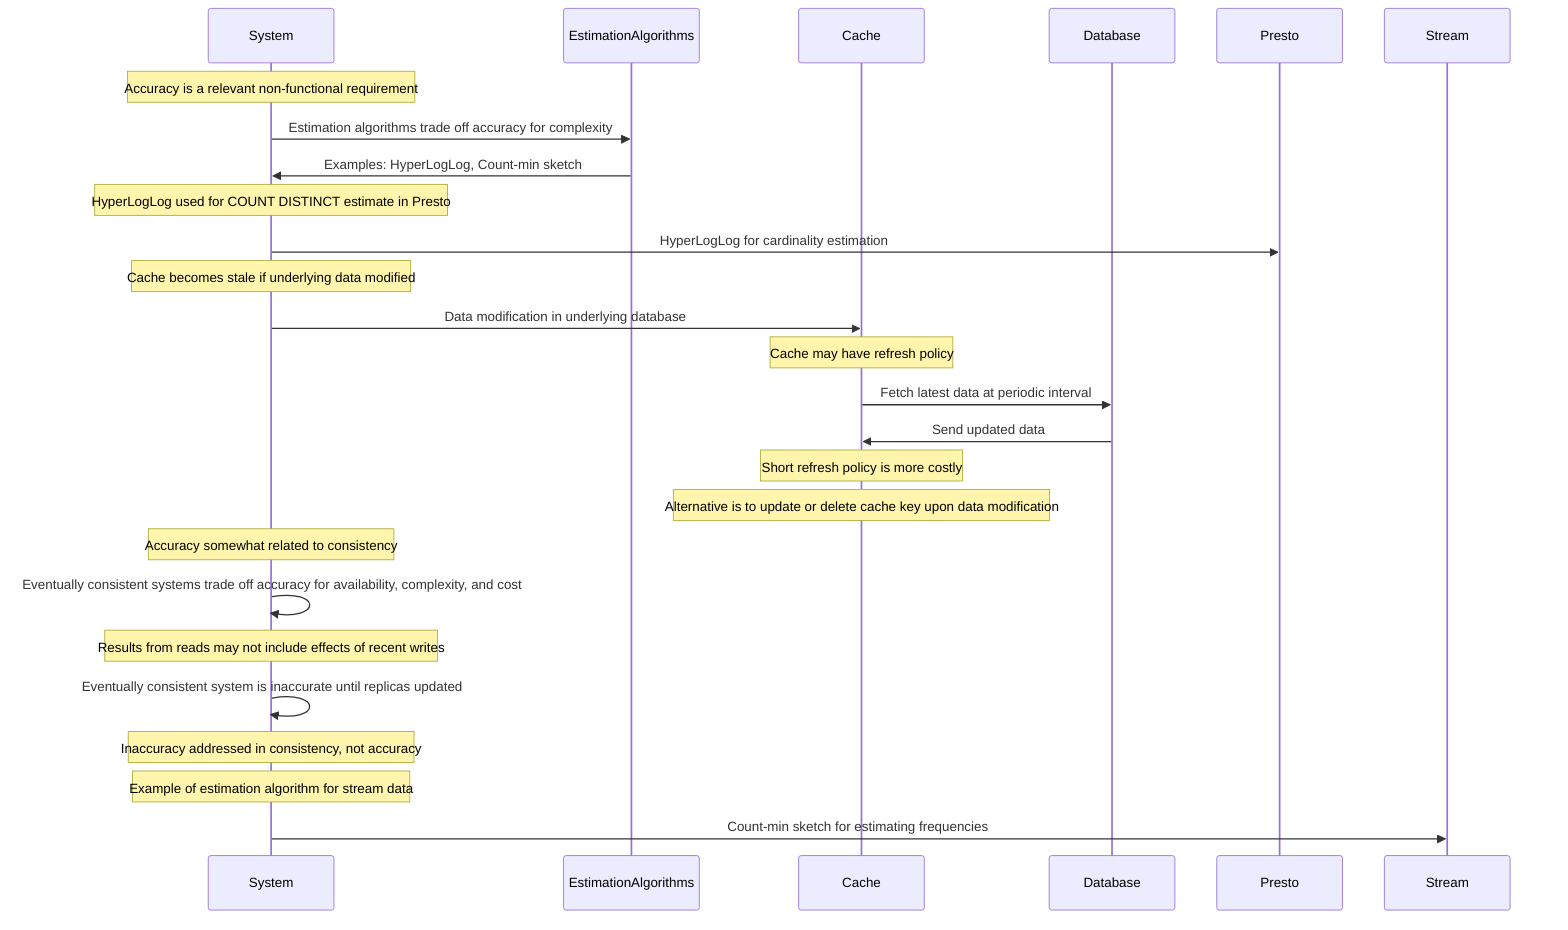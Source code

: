 sequenceDiagram
    participant System
    participant EstimationAlgorithms
    participant Cache
    participant Database
    participant Presto
    participant Stream

    Note over System: Accuracy is a relevant non-functional requirement

    System ->> EstimationAlgorithms: Estimation algorithms trade off accuracy for complexity
    EstimationAlgorithms ->> System: Examples: HyperLogLog, Count-min sketch

    Note over System: HyperLogLog used for COUNT DISTINCT estimate in Presto

    System ->> Presto: HyperLogLog for cardinality estimation

    Note over System: Cache becomes stale if underlying data modified

    System ->> Cache: Data modification in underlying database

    Note over Cache: Cache may have refresh policy

    Cache ->> Database: Fetch latest data at periodic interval
    Database ->> Cache: Send updated data

    Note over Cache: Short refresh policy is more costly

    Note over Cache: Alternative is to update or delete cache key upon data modification

    Note over System: Accuracy somewhat related to consistency

    System ->> System: Eventually consistent systems trade off accuracy for availability, complexity, and cost

    Note over System: Results from reads may not include effects of recent writes

    System ->> System: Eventually consistent system is inaccurate until replicas updated

    Note over System: Inaccuracy addressed in consistency, not accuracy

    Note over System: Example of estimation algorithm for stream data

    System ->> Stream: Count-min sketch for estimating frequencies